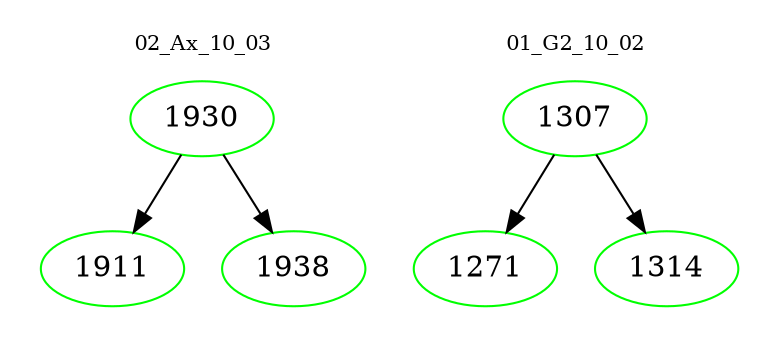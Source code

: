 digraph{
subgraph cluster_0 {
color = white
label = "02_Ax_10_03";
fontsize=10;
T0_1930 [label="1930", color="green"]
T0_1930 -> T0_1911 [color="black"]
T0_1911 [label="1911", color="green"]
T0_1930 -> T0_1938 [color="black"]
T0_1938 [label="1938", color="green"]
}
subgraph cluster_1 {
color = white
label = "01_G2_10_02";
fontsize=10;
T1_1307 [label="1307", color="green"]
T1_1307 -> T1_1271 [color="black"]
T1_1271 [label="1271", color="green"]
T1_1307 -> T1_1314 [color="black"]
T1_1314 [label="1314", color="green"]
}
}
